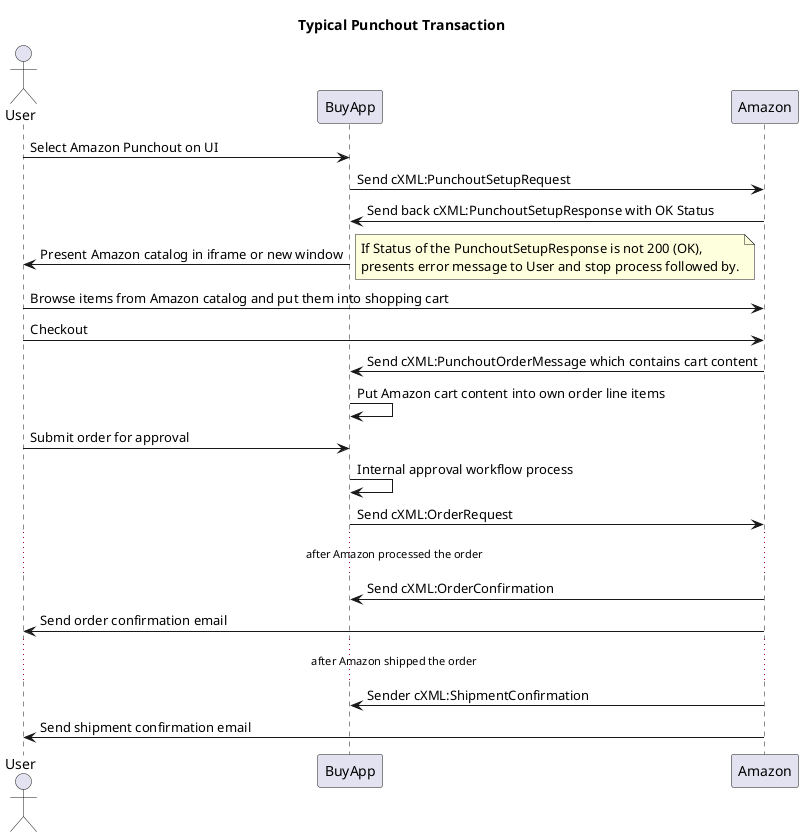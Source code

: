 @startuml
title: Typical Punchout Transaction
actor User
participant BuyApp
participant Amazon
User -> BuyApp: Select Amazon Punchout on UI
BuyApp -> Amazon: Send cXML:PunchoutSetupRequest
Amazon -> BuyApp: Send back cXML:PunchoutSetupResponse with OK Status
BuyApp -> User: Present Amazon catalog in iframe or new window
note right
If Status of the PunchoutSetupResponse is not 200 (OK),
presents error message to User and stop process followed by.
end note
User -> Amazon: Browse items from Amazon catalog and put them into shopping cart
User -> Amazon: Checkout
Amazon -> BuyApp: Send cXML:PunchoutOrderMessage which contains cart content
BuyApp -> BuyApp: Put Amazon cart content into own order line items
User -> BuyApp: Submit order for approval
BuyApp->BuyApp: Internal approval workflow process
BuyApp -> Amazon: Send cXML:OrderRequest
... after Amazon processed the order ...
Amazon -> BuyApp: Send cXML:OrderConfirmation
Amazon -> User: Send order confirmation email
... after Amazon shipped the order ...
Amazon -> BuyApp: Sender cXML:ShipmentConfirmation
Amazon -> User: Send shipment confirmation email
@enduml



